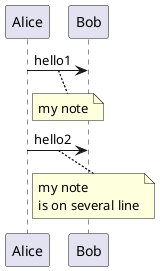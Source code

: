 {
  "sha1": "h20zm2d748qyal6jw872ouctbfe4ep",
  "insertion": {
    "when": "2024-06-03T18:59:29.109Z",
    "url": "https://forum.plantuml.net/10157/sequence-diagrams-with-diagrams-in-note-and-functions",
    "user": "plantuml@gmail.com"
  }
}
@startuml
!pragma teoz true
Alice -> Bob : hello1
note bottom : my note
Alice -> Bob : hello2
note bottom
  my note
  is on several line
end note

@enduml
